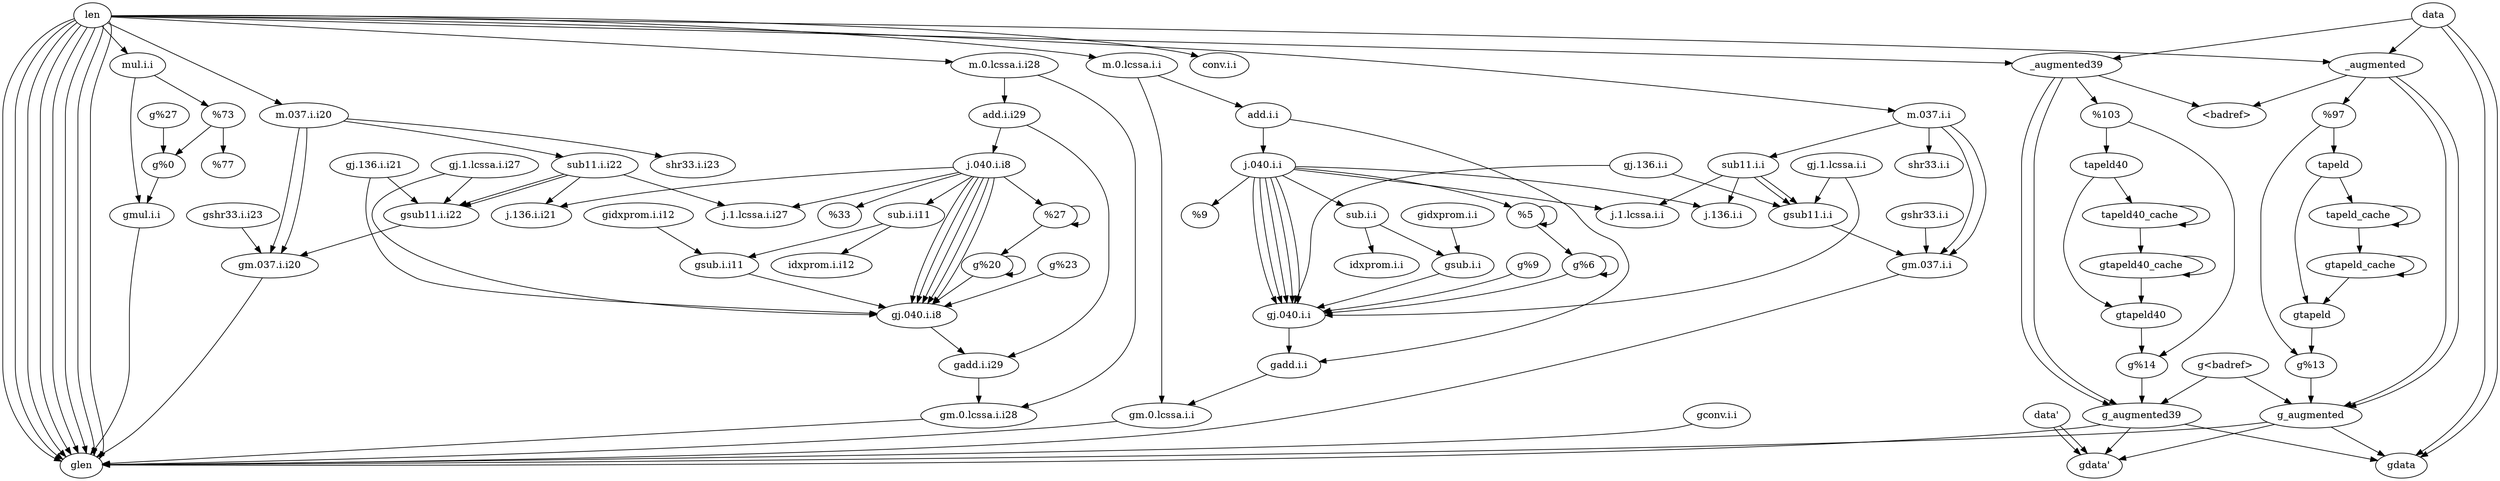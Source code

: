 digraph G {
	subgraph Forward {
		"j.040.i.i" -> "j.136.i.i"
		"j.040.i.i" -> "%6"
		"j.040.i.i" -> "%9"
		"j.040.i.i" -> "sub.i.i"
		"j.040.i.i" -> "j.1.lcssa.i.i"
		"m.0.lcssa.i.i" -> "add.i.i"
		"m.037.i.i" -> "shr33.i.i"
		"m.037.i.i" -> "sub11.i.i"
		"j.040.i.i8" -> "j.1.lcssa.i.i27"
		"j.040.i.i8" -> "sub.i.i11"
		"j.040.i.i8" -> "%20"
		"j.040.i.i8" -> "j.136.i.i21"
		"j.040.i.i8" -> "%23"
		"m.0.lcssa.i.i28" -> "add.i.i29"
		"m.037.i.i20" -> "shr33.i.i23"
		"m.037.i.i20" -> "sub11.i.i22"
		"data" -> "_augmented"
		"data" -> "_augmented39"
		"len" -> "m.0.lcssa.i.i"
		"len" -> "_augmented"
		"len" -> "_augmented39"
		"len" -> "conv.i.i"
		"len" -> "m.0.lcssa.i.i28"
		"len" -> "mul.i.i"
		"len" -> "m.037.i.i20"
		"len" -> "m.037.i.i"
		"sub11.i.i22" -> "j.1.lcssa.i.i27"
		"sub11.i.i22" -> "j.136.i.i21"
		"add.i.i29" -> "j.040.i.i8"
		"sub11.i.i" -> "j.136.i.i"
		"sub11.i.i" -> "j.1.lcssa.i.i"
		"mul.i.i" -> "%0"
		"%0" -> "%27"
		"sub.i.i" -> "idxprom.i.i"
		"add.i.i" -> "j.040.i.i"
		"sub.i.i11" -> "idxprom.i.i12"
		"%6" -> "%6"
		"tapeld40" -> "tapeld40_cache"
		"tapeld40_cache" -> "tapeld40_cache"
		"tapeld_cache" -> "tapeld_cache"
		"tapeld" -> "tapeld_cache"
		"_augmented" -> "%13"
		"_augmented" -> "<badref>"
		"_augmented39" -> "%14"
		"_augmented39" -> "<badref>"
		"%13" -> "tapeld"
		"%14" -> "tapeld40"
		"%20" -> "%20"
	}
	subgraph Reverse {
		"gj.040.i.i" -> "gadd.i.i"
		"add.i.i" -> "gadd.i.i"
		"gm.0.lcssa.i.i" -> "glen"
		"len" -> "glen"
		"gj.1.lcssa.i.i" -> "gj.040.i.i"
		"j.040.i.i" -> "gj.040.i.i"
		"gj.1.lcssa.i.i" -> "gsub11.i.i"
		"sub11.i.i" -> "gsub11.i.i"
		"gj.136.i.i" -> "gj.040.i.i"
		"j.040.i.i" -> "gj.040.i.i"
		"gj.136.i.i" -> "gsub11.i.i"
		"sub11.i.i" -> "gsub11.i.i"
		"gm.037.i.i" -> "glen"
		"len" -> "glen"
		"gj.040.i.i8" -> "gadd.i.i29"
		"add.i.i29" -> "gadd.i.i29"
		"gm.0.lcssa.i.i28" -> "glen"
		"len" -> "glen"
		"gj.1.lcssa.i.i27" -> "gj.040.i.i8"
		"j.040.i.i8" -> "gj.040.i.i8"
		"gj.1.lcssa.i.i27" -> "gsub11.i.i22"
		"sub11.i.i22" -> "gsub11.i.i22"
		"gj.136.i.i21" -> "gj.040.i.i8"
		"j.040.i.i8" -> "gj.040.i.i8"
		"gj.136.i.i21" -> "gsub11.i.i22"
		"sub11.i.i22" -> "gsub11.i.i22"
		"gm.037.i.i20" -> "glen"
		"len" -> "glen"
		"g%9" -> "gj.040.i.i"
		"j.040.i.i" -> "gj.040.i.i"
		"gsub11.i.i22" -> "gm.037.i.i20"
		"m.037.i.i20" -> "gm.037.i.i20"
		"gshr33.i.i23" -> "gm.037.i.i20"
		"m.037.i.i20" -> "gm.037.i.i20"
		"gadd.i.i29" -> "gm.0.lcssa.i.i28"
		"m.0.lcssa.i.i28" -> "gm.0.lcssa.i.i28"
		"gconv.i.i" -> "glen"
		"len" -> "glen"
		"g%27" -> "g%0"
		"%0" -> "g%0"
		"gsub11.i.i" -> "gm.037.i.i"
		"m.037.i.i" -> "gm.037.i.i"
		"gshr33.i.i" -> "gm.037.i.i"
		"m.037.i.i" -> "gm.037.i.i"
		"gmul.i.i" -> "glen"
		"len" -> "glen"
		"g%0" -> "gmul.i.i"
		"mul.i.i" -> "gmul.i.i"
		"gsub.i.i" -> "gj.040.i.i"
		"j.040.i.i" -> "gj.040.i.i"
		"gidxprom.i.i" -> "gsub.i.i"
		"sub.i.i" -> "gsub.i.i"
		"gadd.i.i" -> "gm.0.lcssa.i.i"
		"m.0.lcssa.i.i" -> "gm.0.lcssa.i.i"
		"g%23" -> "gj.040.i.i8"
		"j.040.i.i8" -> "gj.040.i.i8"
		"gsub.i.i11" -> "gj.040.i.i8"
		"j.040.i.i8" -> "gj.040.i.i8"
		"gidxprom.i.i12" -> "gsub.i.i11"
		"sub.i.i11" -> "gsub.i.i11"
		"g%6" -> "gj.040.i.i"
		"j.040.i.i" -> "gj.040.i.i"
		"g%6" -> "g%6"
		"%6" -> "g%6"
		"g<badref>" -> "g_augmented"
		"_augmented" -> "g_augmented"
		"g<badref>" -> "g_augmented39"
		"_augmented39" -> "g_augmented39"
		"gtapeld40" -> "g%14"
		"%14" -> "g%14"
		"gtapeld40_cache" -> "gtapeld40_cache"
		"tapeld40_cache" -> "gtapeld40_cache"
		"gtapeld40_cache" -> "gtapeld40"
		"tapeld40" -> "gtapeld40"
		"gtapeld_cache" -> "gtapeld"
		"tapeld" -> "gtapeld"
		"gtapeld_cache" -> "gtapeld_cache"
		"tapeld_cache" -> "gtapeld_cache"
		"gtapeld" -> "g%13"
		"%13" -> "g%13"
		"g_augmented" -> "glen"
		"len" -> "glen"
		"g_augmented" -> "gdata'"
		"data'" -> "gdata'"
		"g_augmented" -> "gdata"
		"data" -> "gdata"
		"g_augmented39" -> "glen"
		"len" -> "glen"
		"g_augmented39" -> "gdata'"
		"data'" -> "gdata'"
		"g_augmented39" -> "gdata"
		"data" -> "gdata"
		"g%13" -> "g_augmented"
		"_augmented" -> "g_augmented"
		"g%14" -> "g_augmented39"
		"_augmented39" -> "g_augmented39"
		"g%20" -> "gj.040.i.i8"
		"j.040.i.i8" -> "gj.040.i.i8"
		"g%20" -> "g%20"
		"%20" -> "g%20"
	}
}
